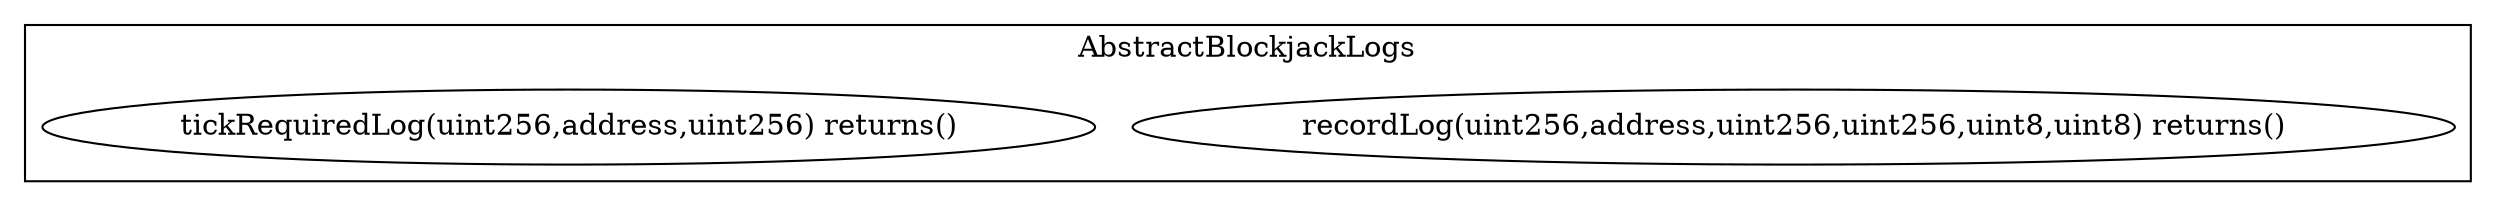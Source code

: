 strict digraph {
subgraph cluster_406_AbstractBlockjackLogs {
label = "AbstractBlockjackLogs"
"406_recordLog(uint256,address,uint256,uint256,uint8,uint8) returns()" [label="recordLog(uint256,address,uint256,uint256,uint8,uint8) returns()"]
"406_tickRequiredLog(uint256,address,uint256) returns()" [label="tickRequiredLog(uint256,address,uint256) returns()"]
}subgraph cluster_solidity {
label = "[Solidity]"
}
}